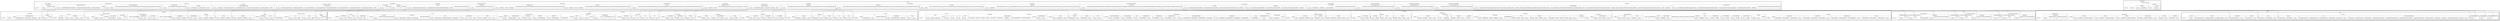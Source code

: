 strict digraph {
compound = true;
concentrate=true;
node [shape=box];

subgraph cluster585 {
style=bold;label="behavioral";
GRAPH_DUMMY585 [shape=point, style=invis];
subgraph cluster0 {
style=dashed;label="catalog.py";
GRAPH_DUMMY0 [shape=point, style=invis];
subgraph cluster2 {
style=rounded;label="Catalog";
GRAPH_DUMMY2 [shape=point, style=invis];
3 [style=solid,label="__init__"];
8 [style=solid,label="_static_method_1"];
9 [style=solid,label="_static_method_2"];
10 [style=solid,label="main_method"];
}
subgraph cluster12 {
style=rounded;label="CatalogInstance";
GRAPH_DUMMY12 [shape=point, style=invis];
13 [style=solid,label="__init__"];
19 [style=solid,label="_instance_method_1"];
21 [style=solid,label="_instance_method_2"];
24 [style=solid,label="main_method"];
}
subgraph cluster26 {
style=rounded;label="CatalogClass";
GRAPH_DUMMY26 [shape=point, style=invis];
29 [style=solid,label="__init__"];
33 [style=solid,label="_class_method_1"];
35 [style=solid,label="_class_method_2"];
38 [style=solid,label="main_method"];
}
subgraph cluster40 {
style=rounded;label="CatalogStatic";
GRAPH_DUMMY40 [shape=point, style=invis];
41 [style=solid,label="__init__"];
45 [style=solid,label="_static_method_1"];
46 [style=solid,label="_static_method_2"];
48 [style=solid,label="main_method"];
}
subgraph cluster50 {
style=solid;label="main";
GRAPH_DUMMY50 [shape=point, style=invis];
}
52 [style=solid,label="__main__"];
}
subgraph cluster53 {
style=dashed;label="chain.py";
GRAPH_DUMMY53 [shape=point, style=invis];
subgraph cluster54 {
style=rounded;label="Handler";
GRAPH_DUMMY54 [shape=point, style=invis];
56 [style=solid,label="__init__"];
subgraph cluster60 {
style=solid;label="handle";
GRAPH_DUMMY60 [shape=point, style=invis];
}
64 [style=solid,label="_handle"];
}
subgraph cluster67 {
style=rounded;label="ConcreteHandler1";
GRAPH_DUMMY67 [shape=point, style=invis];
68 [style=solid,label="_handle"];
71 [style=solid,label="__init__"];
}
subgraph cluster72 {
style=rounded;label="ConcreteHandler2";
GRAPH_DUMMY72 [shape=point, style=invis];
73 [style=solid,label="_handle"];
76 [style=solid,label="__init__"];
}
subgraph cluster77 {
style=rounded;label="ConcreteHandler3";
GRAPH_DUMMY77 [shape=point, style=invis];
78 [style=solid,label="_handle"];
81 [style=solid,label="__init__"];
}
subgraph cluster82 {
style=rounded;label="DefaultHandler";
GRAPH_DUMMY82 [shape=point, style=invis];
83 [style=solid,label="_handle"];
86 [style=solid,label="__init__"];
}
subgraph cluster87 {
style=rounded;label="Client";
GRAPH_DUMMY87 [shape=point, style=invis];
88 [style=solid,label="__init__"];
91 [style=solid,label="delegate"];
}
subgraph cluster94 {
style=solid;label="coroutine";
GRAPH_DUMMY94 [shape=point, style=invis];
96 [style=solid,label="start"];
}
subgraph cluster99 {
style=solid;label="coroutine1";
GRAPH_DUMMY99 [shape=point, style=invis];
}
subgraph cluster102 {
style=solid;label="coroutine2";
GRAPH_DUMMY102 [shape=point, style=invis];
}
subgraph cluster105 {
style=solid;label="coroutine3";
GRAPH_DUMMY105 [shape=point, style=invis];
}
subgraph cluster108 {
style=solid;label="default_coroutine";
GRAPH_DUMMY108 [shape=point, style=invis];
}
subgraph cluster110 {
style=rounded;label="ClientCoroutine";
GRAPH_DUMMY110 [shape=point, style=invis];
111 [style=solid,label="__init__"];
114 [style=solid,label="delegate"];
}
subgraph cluster117 {
style=solid;label="timeit";
GRAPH_DUMMY117 [shape=point, style=invis];
119 [style=solid,label="count"];
}
subgraph cluster122 {
style=solid;label="suppress_stdout";
GRAPH_DUMMY122 [shape=point, style=invis];
}
subgraph cluster124 {
style=solid;label="__main__";
GRAPH_DUMMY124 [shape=point, style=invis];
}
}
subgraph cluster130 {
style=dashed;label="chaining_method.py";
GRAPH_DUMMY130 [shape=point, style=invis];
subgraph cluster131 {
style=rounded;label="Person";
GRAPH_DUMMY131 [shape=point, style=invis];
132 [style=solid,label="__init__"];
138 [style=solid,label="do_action"];
}
subgraph cluster140 {
style=rounded;label="Action";
GRAPH_DUMMY140 [shape=point, style=invis];
141 [style=solid,label="__init__"];
145 [style=solid,label="amount"];
148 [style=solid,label="stop"];
}
subgraph cluster150 {
style=solid;label="__main__";
GRAPH_DUMMY150 [shape=point, style=invis];
}
}
subgraph cluster153 {
style=dashed;label="command.py";
GRAPH_DUMMY153 [shape=point, style=invis];
subgraph cluster154 {
style=rounded;label="MoveFileCommand";
GRAPH_DUMMY154 [shape=point, style=invis];
155 [style=solid,label="__init__"];
161 [style=solid,label="execute"];
163 [style=solid,label="undo"];
165 [style=solid,label="rename"];
}
subgraph cluster169 {
style=solid;label="main";
GRAPH_DUMMY169 [shape=point, style=invis];
}
171 [style=solid,label="__main__"];
}
subgraph cluster172 {
style=dashed;label="iterator.py";
GRAPH_DUMMY172 [shape=point, style=invis];
subgraph cluster173 {
style=solid;label="count_to";
GRAPH_DUMMY173 [shape=point, style=invis];
}
}
subgraph cluster178 {
style=dashed;label="mediator.py";
GRAPH_DUMMY178 [shape=point, style=invis];
subgraph cluster179 {
style=rounded;label="TC";
GRAPH_DUMMY179 [shape=point, style=invis];
180 [style=solid,label="__init__"];
184 [style=solid,label="setup"];
186 [style=solid,label="execute"];
188 [style=solid,label="tearDown"];
190 [style=solid,label="setTM"];
193 [style=solid,label="setProblem"];
}
subgraph cluster196 {
style=rounded;label="Reporter";
GRAPH_DUMMY196 [shape=point, style=invis];
197 [style=solid,label="__init__"];
200 [style=solid,label="prepare"];
202 [style=solid,label="report"];
204 [style=solid,label="setTM"];
}
subgraph cluster207 {
style=rounded;label="DB";
GRAPH_DUMMY207 [shape=point, style=invis];
208 [style=solid,label="__init__"];
211 [style=solid,label="insert"];
213 [style=solid,label="update"];
215 [style=solid,label="setTM"];
}
subgraph cluster218 {
style=rounded;label="TestManager";
GRAPH_DUMMY218 [shape=point, style=invis];
219 [style=solid,label="__init__"];
subgraph cluster224 {
style=solid;label="prepareReporting";
GRAPH_DUMMY224 [shape=point, style=invis];
}
227 [style=solid,label="setReporter"];
230 [style=solid,label="setDB"];
233 [style=solid,label="publishReport"];
235 [style=solid,label="setTC"];
}
subgraph cluster238 {
style=solid;label="__main__";
GRAPH_DUMMY238 [shape=point, style=invis];
}
}
subgraph cluster243 {
style=dashed;label="memento.py";
GRAPH_DUMMY243 [shape=point, style=invis];
subgraph cluster244 {
style=solid;label="memento";
GRAPH_DUMMY244 [shape=point, style=invis];
248 [style=solid,label="restore"];
}
subgraph cluster249 {
style=rounded;label="Transaction";
GRAPH_DUMMY249 [shape=point, style=invis];
252 [style=solid,label="__init__"];
258 [style=solid,label="commit"];
260 [style=solid,label="rollback"];
}
subgraph cluster262 {
style=rounded;label="Transactional";
GRAPH_DUMMY262 [shape=point, style=invis];
263 [style=solid,label="__init__"];
subgraph cluster267 {
style=solid;label="__get__";
GRAPH_DUMMY267 [shape=point, style=invis];
271 [style=solid,label="transaction"];
}
}
subgraph cluster274 {
style=rounded;label="NumObj";
GRAPH_DUMMY274 [shape=point, style=invis];
275 [style=solid,label="__init__"];
279 [style=solid,label="__repr__"];
281 [style=solid,label="increment"];
283 [style=solid,label="do_stuff"];
}
subgraph cluster285 {
style=solid;label="__main__";
GRAPH_DUMMY285 [shape=point, style=invis];
}
}
subgraph cluster288 {
style=dashed;label="observer.py";
GRAPH_DUMMY288 [shape=point, style=invis];
subgraph cluster289 {
style=rounded;label="Subject";
GRAPH_DUMMY289 [shape=point, style=invis];
290 [style=solid,label="__init__"];
293 [style=solid,label="attach"];
296 [style=solid,label="detach"];
299 [style=solid,label="notify"];
}
subgraph cluster302 {
style=rounded;label="Data";
GRAPH_DUMMY302 [shape=point, style=invis];
303 [style=solid,label="__init__"];
308 [style=solid,label="data"];
310 [style=solid,label="data"];
}
subgraph cluster313 {
style=rounded;label="HexViewer";
GRAPH_DUMMY313 [shape=point, style=invis];
314 [style=solid,label="update"];
317 [style=solid,label="__init__"];
}
subgraph cluster318 {
style=rounded;label="DecimalViewer";
GRAPH_DUMMY318 [shape=point, style=invis];
319 [style=solid,label="update"];
322 [style=solid,label="__init__"];
}
subgraph cluster323 {
style=solid;label="main";
GRAPH_DUMMY323 [shape=point, style=invis];
}
328 [style=solid,label="__main__"];
}
subgraph cluster329 {
style=dashed;label="publish_subscribe.py";
GRAPH_DUMMY329 [shape=point, style=invis];
subgraph cluster330 {
style=rounded;label="Provider";
GRAPH_DUMMY330 [shape=point, style=invis];
331 [style=solid,label="__init__"];
335 [style=solid,label="notify"];
338 [style=solid,label="subscribe"];
342 [style=solid,label="unsubscribe"];
346 [style=solid,label="update"];
}
subgraph cluster348 {
style=rounded;label="Publisher";
GRAPH_DUMMY348 [shape=point, style=invis];
349 [style=solid,label="__init__"];
353 [style=solid,label="publish"];
}
subgraph cluster356 {
style=rounded;label="Subscriber";
GRAPH_DUMMY356 [shape=point, style=invis];
357 [style=solid,label="__init__"];
363 [style=solid,label="subscribe"];
366 [style=solid,label="unsubscribe"];
369 [style=solid,label="run"];
}
subgraph cluster372 {
style=solid;label="main";
GRAPH_DUMMY372 [shape=point, style=invis];
}
379 [style=solid,label="__main__"];
}
subgraph cluster380 {
style=dashed;label="registry.py";
GRAPH_DUMMY380 [shape=point, style=invis];
subgraph cluster381 {
style=rounded;label="RegistryHolder";
GRAPH_DUMMY381 [shape=point, style=invis];
subgraph cluster383 {
style=solid;label="__new__";
GRAPH_DUMMY383 [shape=point, style=invis];
}
389 [style=solid,label="get_registry"];
391 [style=solid,label="__init__"];
}
subgraph cluster392 {
style=rounded;label="BaseRegisteredClass";
GRAPH_DUMMY392 [shape=point, style=invis];
394 [style=solid,label="__init__"];
}
subgraph cluster395 {
style=solid;label="__main__";
GRAPH_DUMMY395 [shape=point, style=invis];
396 [style=rounded,label="ClassRegistree"];
}
}
subgraph cluster397 {
style=dashed;label="specification.py";
GRAPH_DUMMY397 [shape=point, style=invis];
subgraph cluster398 {
style=rounded;label="Specification";
GRAPH_DUMMY398 [shape=point, style=invis];
399 [style=solid,label="and_specification"];
402 [style=solid,label="or_specification"];
405 [style=solid,label="not_specification"];
407 [style=solid,label="is_satisfied_by"];
410 [style=solid,label="__init__"];
}
subgraph cluster411 {
style=rounded;label="CompositeSpecification";
GRAPH_DUMMY411 [shape=point, style=invis];
412 [style=solid,label="is_satisfied_by"];
415 [style=solid,label="and_specification"];
418 [style=solid,label="or_specification"];
421 [style=solid,label="not_specification"];
423 [style=solid,label="__init__"];
}
subgraph cluster424 {
style=rounded;label="AndSpecification";
GRAPH_DUMMY424 [shape=point, style=invis];
427 [style=solid,label="__init__"];
433 [style=solid,label="is_satisfied_by"];
}
subgraph cluster436 {
style=rounded;label="OrSpecification";
GRAPH_DUMMY436 [shape=point, style=invis];
439 [style=solid,label="__init__"];
445 [style=solid,label="is_satisfied_by"];
}
subgraph cluster448 {
style=rounded;label="NotSpecification";
GRAPH_DUMMY448 [shape=point, style=invis];
450 [style=solid,label="__init__"];
454 [style=solid,label="is_satisfied_by"];
}
subgraph cluster457 {
style=rounded;label="User";
GRAPH_DUMMY457 [shape=point, style=invis];
458 [style=solid,label="__init__"];
}
subgraph cluster462 {
style=rounded;label="UserSpecification";
GRAPH_DUMMY462 [shape=point, style=invis];
463 [style=solid,label="is_satisfied_by"];
466 [style=solid,label="__init__"];
}
subgraph cluster467 {
style=rounded;label="SuperUserSpecification";
GRAPH_DUMMY467 [shape=point, style=invis];
468 [style=solid,label="is_satisfied_by"];
471 [style=solid,label="__init__"];
}
subgraph cluster472 {
style=solid;label="__main__";
GRAPH_DUMMY472 [shape=point, style=invis];
}
}
subgraph cluster477 {
style=dashed;label="state.py";
GRAPH_DUMMY477 [shape=point, style=invis];
subgraph cluster478 {
style=rounded;label="State";
GRAPH_DUMMY478 [shape=point, style=invis];
479 [style=solid,label="scan"];
481 [style=solid,label="__init__"];
}
subgraph cluster482 {
style=rounded;label="AmState";
GRAPH_DUMMY482 [shape=point, style=invis];
483 [style=solid,label="__init__"];
490 [style=solid,label="toggle_amfm"];
}
subgraph cluster492 {
style=rounded;label="FmState";
GRAPH_DUMMY492 [shape=point, style=invis];
493 [style=solid,label="__init__"];
500 [style=solid,label="toggle_amfm"];
}
subgraph cluster502 {
style=rounded;label="Radio";
GRAPH_DUMMY502 [shape=point, style=invis];
503 [style=solid,label="__init__"];
508 [style=solid,label="toggle_amfm"];
510 [style=solid,label="scan"];
}
subgraph cluster512 {
style=solid;label="__main__";
GRAPH_DUMMY512 [shape=point, style=invis];
}
}
subgraph cluster515 {
style=dashed;label="strategy.py";
GRAPH_DUMMY515 [shape=point, style=invis];
subgraph cluster516 {
style=rounded;label="StrategyExample";
GRAPH_DUMMY516 [shape=point, style=invis];
517 [style=solid,label="__init__"];
522 [style=solid,label="execute"];
}
524 [style=solid,label="execute_replacement1"];
526 [style=solid,label="execute_replacement2"];
subgraph cluster528 {
style=solid;label="__main__";
GRAPH_DUMMY528 [shape=point, style=invis];
}
}
subgraph cluster532 {
style=dashed;label="template.py";
GRAPH_DUMMY532 [shape=point, style=invis];
535 [style=solid,label="iter_elements"];
538 [style=solid,label="rev_elements"];
541 [style=solid,label="get_list"];
542 [style=solid,label="get_lists"];
543 [style=solid,label="print_item"];
545 [style=solid,label="reverse_item"];
subgraph cluster547 {
style=solid;label="make_template";
GRAPH_DUMMY547 [shape=point, style=invis];
551 [style=solid,label="template"];
}
}
subgraph cluster553 {
style=dashed;label="visitor.py";
GRAPH_DUMMY553 [shape=point, style=invis];
subgraph cluster554 {
style=rounded;label="Node";
GRAPH_DUMMY554 [shape=point, style=invis];
555 [style=solid,label="__init__"];
}
subgraph cluster556 {
style=rounded;label="A";
GRAPH_DUMMY556 [shape=point, style=invis];
557 [style=solid,label="__init__"];
}
subgraph cluster558 {
style=rounded;label="B";
GRAPH_DUMMY558 [shape=point, style=invis];
559 [style=solid,label="__init__"];
}
subgraph cluster560 {
style=rounded;label="C";
GRAPH_DUMMY560 [shape=point, style=invis];
561 [style=solid,label="__init__"];
}
subgraph cluster562 {
style=rounded;label="Visitor";
GRAPH_DUMMY562 [shape=point, style=invis];
subgraph cluster563 {
style=solid;label="visit";
GRAPH_DUMMY563 [shape=point, style=invis];
}
570 [style=solid,label="generic_visit"];
575 [style=solid,label="visit_B"];
580 [style=solid,label="__init__"];
}
}
586 [style=dashed,label="__init__.py"];
}
subgraph cluster767 {
style=bold;label="creational";
GRAPH_DUMMY767 [shape=point, style=invis];
subgraph cluster587 {
style=dashed;label="abstract_factory.py";
GRAPH_DUMMY587 [shape=point, style=invis];
subgraph cluster588 {
style=rounded;label="PetShop";
GRAPH_DUMMY588 [shape=point, style=invis];
589 [style=solid,label="__init__"];
subgraph cluster593 {
style=solid;label="show_pet";
GRAPH_DUMMY593 [shape=point, style=invis];
}
}
subgraph cluster596 {
style=rounded;label="Dog";
GRAPH_DUMMY596 [shape=point, style=invis];
597 [style=solid,label="speak"];
599 [style=solid,label="__str__"];
601 [style=solid,label="__init__"];
}
subgraph cluster602 {
style=rounded;label="Cat";
GRAPH_DUMMY602 [shape=point, style=invis];
603 [style=solid,label="speak"];
605 [style=solid,label="__str__"];
607 [style=solid,label="__init__"];
}
608 [style=solid,label="random_animal"];
subgraph cluster609 {
style=solid;label="__main__";
GRAPH_DUMMY609 [shape=point, style=invis];
}
}
subgraph cluster612 {
style=dashed;label="borg.py";
GRAPH_DUMMY612 [shape=point, style=invis];
subgraph cluster613 {
style=rounded;label="Borg";
GRAPH_DUMMY613 [shape=point, style=invis];
615 [style=solid,label="__init__"];
619 [style=solid,label="__str__"];
}
subgraph cluster621 {
style=rounded;label="YourBorg";
GRAPH_DUMMY621 [shape=point, style=invis];
622 [style=solid,label="__init__"];
}
subgraph cluster623 {
style=solid;label="__main__";
GRAPH_DUMMY623 [shape=point, style=invis];
}
}
subgraph cluster627 {
style=dashed;label="builder.py";
GRAPH_DUMMY627 [shape=point, style=invis];
subgraph cluster628 {
style=rounded;label="Building";
GRAPH_DUMMY628 [shape=point, style=invis];
629 [style=solid,label="__init__"];
631 [style=solid,label="build_floor"];
633 [style=solid,label="build_size"];
635 [style=solid,label="__repr__"];
}
subgraph cluster637 {
style=rounded;label="House";
GRAPH_DUMMY637 [shape=point, style=invis];
638 [style=solid,label="build_floor"];
640 [style=solid,label="build_size"];
642 [style=solid,label="__init__"];
}
subgraph cluster643 {
style=rounded;label="Flat";
GRAPH_DUMMY643 [shape=point, style=invis];
644 [style=solid,label="build_floor"];
646 [style=solid,label="build_size"];
648 [style=solid,label="__init__"];
}
subgraph cluster649 {
style=rounded;label="ComplexBuilding";
GRAPH_DUMMY649 [shape=point, style=invis];
650 [style=solid,label="__repr__"];
652 [style=solid,label="__init__"];
}
subgraph cluster653 {
style=rounded;label="ComplexHouse";
GRAPH_DUMMY653 [shape=point, style=invis];
654 [style=solid,label="build_floor"];
656 [style=solid,label="build_size"];
658 [style=solid,label="__init__"];
}
subgraph cluster659 {
style=solid;label="construct_building";
GRAPH_DUMMY659 [shape=point, style=invis];
}
subgraph cluster662 {
style=solid;label="__main__";
GRAPH_DUMMY662 [shape=point, style=invis];
}
}
subgraph cluster666 {
style=dashed;label="factory_method.py";
GRAPH_DUMMY666 [shape=point, style=invis];
subgraph cluster667 {
style=rounded;label="GreekGetter";
GRAPH_DUMMY667 [shape=point, style=invis];
668 [style=solid,label="__init__"];
671 [style=solid,label="get"];
}
subgraph cluster674 {
style=rounded;label="EnglishGetter";
GRAPH_DUMMY674 [shape=point, style=invis];
675 [style=solid,label="get"];
678 [style=solid,label="__init__"];
}
subgraph cluster679 {
style=solid;label="get_localizer";
GRAPH_DUMMY679 [shape=point, style=invis];
}
subgraph cluster682 {
style=solid;label="__main__";
GRAPH_DUMMY682 [shape=point, style=invis];
}
}
subgraph cluster685 {
style=dashed;label="lazy_evaluation.py";
GRAPH_DUMMY685 [shape=point, style=invis];
subgraph cluster686 {
style=rounded;label="lazy_property";
GRAPH_DUMMY686 [shape=point, style=invis];
687 [style=solid,label="__init__"];
subgraph cluster691 {
style=solid;label="__get__";
GRAPH_DUMMY691 [shape=point, style=invis];
}
}
subgraph cluster696 {
style=solid;label="lazy_property2";
GRAPH_DUMMY696 [shape=point, style=invis];
699 [style=solid,label="_lazy_property"];
}
subgraph cluster701 {
style=rounded;label="Person";
GRAPH_DUMMY701 [shape=point, style=invis];
702 [style=solid,label="__init__"];
subgraph cluster709 {
style=solid;label="relatives";
GRAPH_DUMMY709 [shape=point, style=invis];
}
712 [style=solid,label="parents"];
}
subgraph cluster714 {
style=solid;label="main";
GRAPH_DUMMY714 [shape=point, style=invis];
}
716 [style=solid,label="__main__"];
}
subgraph cluster717 {
style=dashed;label="pool.py";
GRAPH_DUMMY717 [shape=point, style=invis];
subgraph cluster718 {
style=rounded;label="ObjectPool";
GRAPH_DUMMY718 [shape=point, style=invis];
719 [style=solid,label="__init__"];
725 [style=solid,label="__enter__"];
727 [style=solid,label="__exit__"];
732 [style=solid,label="__del__"];
}
subgraph cluster734 {
style=solid;label="main";
GRAPH_DUMMY734 [shape=point, style=invis];
735 [style=solid,label="test_object"];
}
738 [style=solid,label="__main__"];
}
subgraph cluster739 {
style=dashed;label="prototype.py";
GRAPH_DUMMY739 [shape=point, style=invis];
subgraph cluster740 {
style=rounded;label="Prototype";
GRAPH_DUMMY740 [shape=point, style=invis];
subgraph cluster742 {
style=solid;label="clone";
GRAPH_DUMMY742 [shape=point, style=invis];
}
746 [style=solid,label="__init__"];
}
subgraph cluster747 {
style=rounded;label="PrototypeDispatcher";
GRAPH_DUMMY747 [shape=point, style=invis];
748 [style=solid,label="__init__"];
751 [style=solid,label="get_objects"];
753 [style=solid,label="register_object"];
757 [style=solid,label="unregister_object"];
}
subgraph cluster760 {
style=solid;label="main";
GRAPH_DUMMY760 [shape=point, style=invis];
}
766 [style=solid,label="__main__"];
}
768 [style=dashed,label="__init__.py"];
}
subgraph cluster832 {
style=bold;label="dft";
GRAPH_DUMMY832 [shape=point, style=invis];
subgraph cluster769 {
style=dashed;label="constructor_injection.py";
GRAPH_DUMMY769 [shape=point, style=invis];
subgraph cluster770 {
style=rounded;label="TimeDisplay";
GRAPH_DUMMY770 [shape=point, style=invis];
771 [style=solid,label="__init__"];
subgraph cluster775 {
style=solid;label="get_current_time_as_html_fragment";
GRAPH_DUMMY775 [shape=point, style=invis];
}
}
subgraph cluster779 {
style=rounded;label="ProductionCodeTimeProvider";
GRAPH_DUMMY779 [shape=point, style=invis];
subgraph cluster780 {
style=solid;label="now";
GRAPH_DUMMY780 [shape=point, style=invis];
}
784 [style=solid,label="__init__"];
}
subgraph cluster785 {
style=rounded;label="MidnightTimeProvider";
GRAPH_DUMMY785 [shape=point, style=invis];
subgraph cluster786 {
style=solid;label="now";
GRAPH_DUMMY786 [shape=point, style=invis];
}
789 [style=solid,label="__init__"];
}
}
subgraph cluster790 {
style=dashed;label="parameter_injection.py";
GRAPH_DUMMY790 [shape=point, style=invis];
subgraph cluster791 {
style=rounded;label="TimeDisplay";
GRAPH_DUMMY791 [shape=point, style=invis];
792 [style=solid,label="__init__"];
subgraph cluster794 {
style=solid;label="get_current_time_as_html_fragment";
GRAPH_DUMMY794 [shape=point, style=invis];
}
}
subgraph cluster799 {
style=rounded;label="ProductionCodeTimeProvider";
GRAPH_DUMMY799 [shape=point, style=invis];
subgraph cluster800 {
style=solid;label="now";
GRAPH_DUMMY800 [shape=point, style=invis];
}
804 [style=solid,label="__init__"];
}
subgraph cluster805 {
style=rounded;label="MidnightTimeProvider";
GRAPH_DUMMY805 [shape=point, style=invis];
subgraph cluster806 {
style=solid;label="now";
GRAPH_DUMMY806 [shape=point, style=invis];
}
809 [style=solid,label="__init__"];
}
}
subgraph cluster810 {
style=dashed;label="setter_injection.py";
GRAPH_DUMMY810 [shape=point, style=invis];
subgraph cluster811 {
style=rounded;label="TimeDisplay";
GRAPH_DUMMY811 [shape=point, style=invis];
812 [style=solid,label="__init__"];
814 [style=solid,label="set_time_provider"];
subgraph cluster817 {
style=solid;label="get_current_time_as_html_fragment";
GRAPH_DUMMY817 [shape=point, style=invis];
}
}
subgraph cluster821 {
style=rounded;label="ProductionCodeTimeProvider";
GRAPH_DUMMY821 [shape=point, style=invis];
subgraph cluster822 {
style=solid;label="now";
GRAPH_DUMMY822 [shape=point, style=invis];
}
826 [style=solid,label="__init__"];
}
subgraph cluster827 {
style=rounded;label="MidnightTimeProvider";
GRAPH_DUMMY827 [shape=point, style=invis];
subgraph cluster828 {
style=solid;label="now";
GRAPH_DUMMY828 [shape=point, style=invis];
}
831 [style=solid,label="__init__"];
}
}
833 [style=dashed,label="__init__.py"];
}
subgraph cluster852 {
style=bold;label="fundamental";
GRAPH_DUMMY852 [shape=point, style=invis];
subgraph cluster834 {
style=dashed;label="delegation_pattern.py";
GRAPH_DUMMY834 [shape=point, style=invis];
subgraph cluster835 {
style=rounded;label="Delegator";
GRAPH_DUMMY835 [shape=point, style=invis];
836 [style=solid,label="__init__"];
subgraph cluster840 {
style=solid;label="__getattr__";
GRAPH_DUMMY840 [shape=point, style=invis];
843 [style=solid,label="wrapper"];
}
}
subgraph cluster846 {
style=rounded;label="Delegate";
GRAPH_DUMMY846 [shape=point, style=invis];
847 [style=solid,label="do_something"];
850 [style=solid,label="__init__"];
}
851 [style=solid,label="__main__"];
}
853 [style=dashed,label="__init__.py"];
}
subgraph cluster1038 {
style=bold;label="other";
GRAPH_DUMMY1038 [shape=point, style=invis];
subgraph cluster1036 {
style=bold;label="hsm";
GRAPH_DUMMY1036 [shape=point, style=invis];
subgraph cluster930 {
style=dashed;label="hsm.py";
GRAPH_DUMMY930 [shape=point, style=invis];
subgraph cluster931 {
style=rounded;label="UnsupportedMessageType";
GRAPH_DUMMY931 [shape=point, style=invis];
932 [style=solid,label="__init__"];
}
subgraph cluster933 {
style=rounded;label="UnsupportedState";
GRAPH_DUMMY933 [shape=point, style=invis];
934 [style=solid,label="__init__"];
}
subgraph cluster935 {
style=rounded;label="UnsupportedTransition";
GRAPH_DUMMY935 [shape=point, style=invis];
936 [style=solid,label="__init__"];
}
subgraph cluster937 {
style=rounded;label="HierachicalStateMachine";
GRAPH_DUMMY937 [shape=point, style=invis];
938 [style=solid,label="__init__"];
947 [style=solid,label="_next_state"];
950 [style=solid,label="_send_diagnostics_request"];
952 [style=solid,label="_raise_alarm"];
954 [style=solid,label="_clear_alarm"];
956 [style=solid,label="_perform_switchover"];
958 [style=solid,label="_send_switchover_response"];
960 [style=solid,label="_send_operator_inservice_response"];
962 [style=solid,label="_send_diagnostics_failure_report"];
964 [style=solid,label="_send_diagnostics_pass_report"];
966 [style=solid,label="_abort_diagnostics"];
968 [style=solid,label="_check_mate_status"];
970 [style=solid,label="on_message"];
}
subgraph cluster973 {
style=rounded;label="Unit";
GRAPH_DUMMY973 [shape=point, style=invis];
974 [style=solid,label="__init__"];
978 [style=solid,label="on_switchover"];
980 [style=solid,label="on_fault_trigger"];
982 [style=solid,label="on_diagnostics_failed"];
984 [style=solid,label="on_diagnostics_passed"];
986 [style=solid,label="on_operator_inservice"];
}
subgraph cluster988 {
style=rounded;label="Inservice";
GRAPH_DUMMY988 [shape=point, style=invis];
989 [style=solid,label="__init__"];
993 [style=solid,label="on_fault_trigger"];
995 [style=solid,label="on_switchover"];
}
subgraph cluster997 {
style=rounded;label="Active";
GRAPH_DUMMY997 [shape=point, style=invis];
998 [style=solid,label="__init__"];
1002 [style=solid,label="on_fault_trigger"];
1004 [style=solid,label="on_switchover"];
}
subgraph cluster1006 {
style=rounded;label="Standby";
GRAPH_DUMMY1006 [shape=point, style=invis];
1007 [style=solid,label="__init__"];
1011 [style=solid,label="on_switchover"];
}
subgraph cluster1013 {
style=rounded;label="OutOfService";
GRAPH_DUMMY1013 [shape=point, style=invis];
1014 [style=solid,label="__init__"];
1018 [style=solid,label="on_operator_inservice"];
}
subgraph cluster1020 {
style=rounded;label="Suspect";
GRAPH_DUMMY1020 [shape=point, style=invis];
1021 [style=solid,label="__init__"];
1025 [style=solid,label="on_diagnostics_failed"];
1027 [style=solid,label="on_diagnostics_passed"];
1029 [style=solid,label="on_operator_inservice"];
}
subgraph cluster1031 {
style=rounded;label="Failed";
GRAPH_DUMMY1031 [shape=point, style=invis];
1032 [style=solid,label="__init__"];
}
}
1037 [style=dashed,label="__init__.py"];
}
subgraph cluster854 {
style=dashed;label="blackboard.py";
GRAPH_DUMMY854 [shape=point, style=invis];
subgraph cluster855 {
style=rounded;label="Blackboard";
GRAPH_DUMMY855 [shape=point, style=invis];
856 [style=solid,label="__init__"];
860 [style=solid,label="add_expert"];
}
subgraph cluster863 {
style=rounded;label="Controller";
GRAPH_DUMMY863 [shape=point, style=invis];
864 [style=solid,label="__init__"];
868 [style=solid,label="run_loop"];
}
subgraph cluster870 {
style=rounded;label="AbstractExpert";
GRAPH_DUMMY870 [shape=point, style=invis];
872 [style=solid,label="__init__"];
876 [style=solid,label="is_eager_to_contribute"];
878 [style=solid,label="contribute"];
}
subgraph cluster880 {
style=rounded;label="Student";
GRAPH_DUMMY880 [shape=point, style=invis];
881 [style=solid,label="is_eager_to_contribute"];
883 [style=solid,label="contribute"];
885 [style=solid,label="__init__"];
}
subgraph cluster886 {
style=rounded;label="Scientist";
GRAPH_DUMMY886 [shape=point, style=invis];
887 [style=solid,label="is_eager_to_contribute"];
889 [style=solid,label="contribute"];
891 [style=solid,label="__init__"];
}
subgraph cluster892 {
style=rounded;label="Professor";
GRAPH_DUMMY892 [shape=point, style=invis];
893 [style=solid,label="is_eager_to_contribute"];
895 [style=solid,label="contribute"];
897 [style=solid,label="__init__"];
}
subgraph cluster898 {
style=solid;label="__main__";
GRAPH_DUMMY898 [shape=point, style=invis];
}
}
subgraph cluster902 {
style=dashed;label="graph_search.py";
GRAPH_DUMMY902 [shape=point, style=invis];
subgraph cluster903 {
style=rounded;label="GraphSearch";
GRAPH_DUMMY903 [shape=point, style=invis];
904 [style=solid,label="__init__"];
subgraph cluster908 {
style=solid;label="find_path";
GRAPH_DUMMY908 [shape=point, style=invis];
}
subgraph cluster914 {
style=solid;label="find_all_path";
GRAPH_DUMMY914 [shape=point, style=invis];
}
subgraph cluster921 {
style=solid;label="find_shortest_path";
GRAPH_DUMMY921 [shape=point, style=invis];
}
}
}
1039 [style=dashed,label="__init__.py"];
}
subgraph cluster1404 {
style=bold;label="structural";
GRAPH_DUMMY1404 [shape=point, style=invis];
subgraph cluster1040 {
style=dashed;label="3-tier.py";
GRAPH_DUMMY1040 [shape=point, style=invis];
subgraph cluster1041 {
style=rounded;label="Data";
GRAPH_DUMMY1041 [shape=point, style=invis];
1043 [style=solid,label="__get__"];
1047 [style=solid,label="__init__"];
}
subgraph cluster1048 {
style=rounded;label="BusinessLogic";
GRAPH_DUMMY1048 [shape=point, style=invis];
1050 [style=solid,label="product_list"];
1052 [style=solid,label="product_information"];
1055 [style=solid,label="__init__"];
}
subgraph cluster1056 {
style=rounded;label="Ui";
GRAPH_DUMMY1056 [shape=point, style=invis];
1057 [style=solid,label="__init__"];
1060 [style=solid,label="get_product_list"];
subgraph cluster1062 {
style=solid;label="get_product_information";
GRAPH_DUMMY1062 [shape=point, style=invis];
}
}
subgraph cluster1066 {
style=solid;label="main";
GRAPH_DUMMY1066 [shape=point, style=invis];
}
1068 [style=solid,label="__main__"];
}
subgraph cluster1069 {
style=dashed;label="adapter.py";
GRAPH_DUMMY1069 [shape=point, style=invis];
subgraph cluster1070 {
style=rounded;label="Dog";
GRAPH_DUMMY1070 [shape=point, style=invis];
1071 [style=solid,label="__init__"];
1074 [style=solid,label="bark"];
}
subgraph cluster1076 {
style=rounded;label="Cat";
GRAPH_DUMMY1076 [shape=point, style=invis];
1077 [style=solid,label="__init__"];
1080 [style=solid,label="meow"];
}
subgraph cluster1082 {
style=rounded;label="Human";
GRAPH_DUMMY1082 [shape=point, style=invis];
1083 [style=solid,label="__init__"];
1086 [style=solid,label="speak"];
}
subgraph cluster1088 {
style=rounded;label="Car";
GRAPH_DUMMY1088 [shape=point, style=invis];
1089 [style=solid,label="__init__"];
1092 [style=solid,label="make_noise"];
}
subgraph cluster1095 {
style=rounded;label="Adapter";
GRAPH_DUMMY1095 [shape=point, style=invis];
1096 [style=solid,label="__init__"];
1101 [style=solid,label="__getattr__"];
1104 [style=solid,label="original_dict"];
}
subgraph cluster1106 {
style=solid;label="main";
GRAPH_DUMMY1106 [shape=point, style=invis];
}
1112 [style=solid,label="__main__"];
}
subgraph cluster1113 {
style=dashed;label="bridge.py";
GRAPH_DUMMY1113 [shape=point, style=invis];
subgraph cluster1114 {
style=rounded;label="DrawingAPI1";
GRAPH_DUMMY1114 [shape=point, style=invis];
1115 [style=solid,label="draw_circle"];
1120 [style=solid,label="__init__"];
}
subgraph cluster1121 {
style=rounded;label="DrawingAPI2";
GRAPH_DUMMY1121 [shape=point, style=invis];
1122 [style=solid,label="draw_circle"];
1127 [style=solid,label="__init__"];
}
subgraph cluster1128 {
style=rounded;label="CircleShape";
GRAPH_DUMMY1128 [shape=point, style=invis];
1129 [style=solid,label="__init__"];
1139 [style=solid,label="draw"];
1141 [style=solid,label="scale"];
}
subgraph cluster1144 {
style=solid;label="main";
GRAPH_DUMMY1144 [shape=point, style=invis];
}
1146 [style=solid,label="__main__"];
}
subgraph cluster1147 {
style=dashed;label="composite.py";
GRAPH_DUMMY1147 [shape=point, style=invis];
subgraph cluster1148 {
style=rounded;label="Graphic";
GRAPH_DUMMY1148 [shape=point, style=invis];
1149 [style=solid,label="render"];
1151 [style=solid,label="__init__"];
}
subgraph cluster1152 {
style=rounded;label="CompositeGraphic";
GRAPH_DUMMY1152 [shape=point, style=invis];
1153 [style=solid,label="__init__"];
1156 [style=solid,label="render"];
1158 [style=solid,label="add"];
1161 [style=solid,label="remove"];
}
subgraph cluster1164 {
style=rounded;label="Ellipse";
GRAPH_DUMMY1164 [shape=point, style=invis];
1165 [style=solid,label="__init__"];
1169 [style=solid,label="render"];
}
subgraph cluster1171 {
style=solid;label="__main__";
GRAPH_DUMMY1171 [shape=point, style=invis];
}
}
subgraph cluster1179 {
style=dashed;label="decorator.py";
GRAPH_DUMMY1179 [shape=point, style=invis];
subgraph cluster1180 {
style=rounded;label="TextTag";
GRAPH_DUMMY1180 [shape=point, style=invis];
1181 [style=solid,label="__init__"];
1185 [style=solid,label="render"];
}
subgraph cluster1187 {
style=rounded;label="BoldWrapper";
GRAPH_DUMMY1187 [shape=point, style=invis];
1188 [style=solid,label="__init__"];
1192 [style=solid,label="render"];
}
subgraph cluster1194 {
style=rounded;label="ItalicWrapper";
GRAPH_DUMMY1194 [shape=point, style=invis];
1195 [style=solid,label="__init__"];
1199 [style=solid,label="render"];
}
subgraph cluster1201 {
style=solid;label="__main__";
GRAPH_DUMMY1201 [shape=point, style=invis];
}
}
subgraph cluster1204 {
style=dashed;label="facade.py";
GRAPH_DUMMY1204 [shape=point, style=invis];
subgraph cluster1206 {
style=rounded;label="TC1";
GRAPH_DUMMY1206 [shape=point, style=invis];
1207 [style=solid,label="run"];
1209 [style=solid,label="__init__"];
}
subgraph cluster1210 {
style=rounded;label="TC2";
GRAPH_DUMMY1210 [shape=point, style=invis];
1211 [style=solid,label="run"];
1213 [style=solid,label="__init__"];
}
subgraph cluster1214 {
style=rounded;label="TC3";
GRAPH_DUMMY1214 [shape=point, style=invis];
1215 [style=solid,label="run"];
1217 [style=solid,label="__init__"];
}
subgraph cluster1218 {
style=rounded;label="TestRunner";
GRAPH_DUMMY1218 [shape=point, style=invis];
1219 [style=solid,label="__init__"];
1225 [style=solid,label="runAll"];
}
subgraph cluster1227 {
style=solid;label="__main__";
GRAPH_DUMMY1227 [shape=point, style=invis];
}
}
subgraph cluster1229 {
style=dashed;label="flyweight.py";
GRAPH_DUMMY1229 [shape=point, style=invis];
subgraph cluster1230 {
style=rounded;label="FlyweightMeta";
GRAPH_DUMMY1230 [shape=point, style=invis];
subgraph cluster1231 {
style=solid;label="__new__";
GRAPH_DUMMY1231 [shape=point, style=invis];
}
subgraph cluster1237 {
style=solid;label="_serialize_params";
GRAPH_DUMMY1237 [shape=point, style=invis];
}
subgraph cluster1243 {
style=solid;label="__call__";
GRAPH_DUMMY1243 [shape=point, style=invis];
}
1251 [style=solid,label="__init__"];
}
subgraph cluster1252 {
style=rounded;label="Card";
GRAPH_DUMMY1252 [shape=point, style=invis];
subgraph cluster1254 {
style=solid;label="__new__";
GRAPH_DUMMY1254 [shape=point, style=invis];
}
1259 [style=solid,label="__repr__"];
1261 [style=solid,label="__init__"];
}
1262 [style=solid,label="with_metaclass"];
subgraph cluster1265 {
style=rounded;label="Card2";
GRAPH_DUMMY1265 [shape=point, style=invis];
1266 [style=solid,label="__init__"];
}
subgraph cluster1270 {
style=solid;label="__main__";
GRAPH_DUMMY1270 [shape=point, style=invis];
}
}
subgraph cluster1278 {
style=dashed;label="front_controller.py";
GRAPH_DUMMY1278 [shape=point, style=invis];
subgraph cluster1279 {
style=rounded;label="MobileView";
GRAPH_DUMMY1279 [shape=point, style=invis];
1280 [style=solid,label="show_index_page"];
1282 [style=solid,label="__init__"];
}
subgraph cluster1283 {
style=rounded;label="TabletView";
GRAPH_DUMMY1283 [shape=point, style=invis];
1284 [style=solid,label="show_index_page"];
1286 [style=solid,label="__init__"];
}
subgraph cluster1287 {
style=rounded;label="Dispatcher";
GRAPH_DUMMY1287 [shape=point, style=invis];
1288 [style=solid,label="__init__"];
1292 [style=solid,label="dispatch"];
}
subgraph cluster1295 {
style=rounded;label="RequestController";
GRAPH_DUMMY1295 [shape=point, style=invis];
1296 [style=solid,label="__init__"];
1299 [style=solid,label="dispatch_request"];
}
subgraph cluster1302 {
style=rounded;label="Request";
GRAPH_DUMMY1302 [shape=point, style=invis];
1305 [style=solid,label="__init__"];
}
subgraph cluster1311 {
style=solid;label="__main__";
GRAPH_DUMMY1311 [shape=point, style=invis];
}
}
subgraph cluster1313 {
style=dashed;label="mvc.py";
GRAPH_DUMMY1313 [shape=point, style=invis];
subgraph cluster1314 {
style=rounded;label="Model";
GRAPH_DUMMY1314 [shape=point, style=invis];
1315 [style=solid,label="__iter__"];
1317 [style=solid,label="get"];
1320 [style=solid,label="item_type"];
1322 [style=solid,label="__init__"];
}
subgraph cluster1323 {
style=rounded;label="ProductModel";
GRAPH_DUMMY1323 [shape=point, style=invis];
1324 [style=rounded,label="Price"];
1327 [style=solid,label="__iter__"];
1329 [style=solid,label="get"];
1332 [style=solid,label="__init__"];
}
subgraph cluster1333 {
style=rounded;label="View";
GRAPH_DUMMY1333 [shape=point, style=invis];
1334 [style=solid,label="show_item_list"];
1338 [style=solid,label="show_item_information"];
1343 [style=solid,label="item_not_found"];
1347 [style=solid,label="__init__"];
}
subgraph cluster1348 {
style=rounded;label="ConsoleView";
GRAPH_DUMMY1348 [shape=point, style=invis];
1349 [style=solid,label="show_item_list"];
1353 [style=solid,label="capitalizer"];
subgraph cluster1355 {
style=solid;label="show_item_information";
GRAPH_DUMMY1355 [shape=point, style=invis];
}
1361 [style=solid,label="item_not_found"];
1365 [style=solid,label="__init__"];
}
subgraph cluster1366 {
style=rounded;label="Controller";
GRAPH_DUMMY1366 [shape=point, style=invis];
1367 [style=solid,label="__init__"];
subgraph cluster1373 {
style=solid;label="show_items";
GRAPH_DUMMY1373 [shape=point, style=invis];
}
subgraph cluster1377 {
style=solid;label="show_item_information";
GRAPH_DUMMY1377 [shape=point, style=invis];
}
}
subgraph cluster1382 {
style=solid;label="__main__";
GRAPH_DUMMY1382 [shape=point, style=invis];
}
}
subgraph cluster1386 {
style=dashed;label="proxy.py";
GRAPH_DUMMY1386 [shape=point, style=invis];
subgraph cluster1387 {
style=rounded;label="SalesManager";
GRAPH_DUMMY1387 [shape=point, style=invis];
1388 [style=solid,label="talk"];
1390 [style=solid,label="__init__"];
}
subgraph cluster1391 {
style=rounded;label="Proxy";
GRAPH_DUMMY1391 [shape=point, style=invis];
1392 [style=solid,label="__init__"];
1396 [style=solid,label="talk"];
}
subgraph cluster1398 {
style=rounded;label="NoTalkProxy";
GRAPH_DUMMY1398 [shape=point, style=invis];
1399 [style=solid,label="talk"];
1401 [style=solid,label="__init__"];
}
subgraph cluster1402 {
style=solid;label="__main__";
GRAPH_DUMMY1402 [shape=point, style=invis];
}
}
1405 [style=dashed,label="__init__.py"];
}
subgraph cluster1879 {
style=bold;label="tests";
GRAPH_DUMMY1879 [shape=point, style=invis];
subgraph cluster1406 {
style=dashed;label="test_abstract_factory.py";
GRAPH_DUMMY1406 [shape=point, style=invis];
subgraph cluster1407 {
style=rounded;label="TestPetShop";
GRAPH_DUMMY1407 [shape=point, style=invis];
subgraph cluster1408 {
style=solid;label="test_dog_pet_shop_shall_show_dog_instance";
GRAPH_DUMMY1408 [shape=point, style=invis];
}
1411 [style=solid,label="__init__"];
}
}
subgraph cluster1412 {
style=dashed;label="test_adapter.py";
GRAPH_DUMMY1412 [shape=point, style=invis];
subgraph cluster1413 {
style=rounded;label="ClassTest";
GRAPH_DUMMY1413 [shape=point, style=invis];
1414 [style=solid,label="setUp"];
subgraph cluster1416 {
style=solid;label="test_dog_shall_bark";
GRAPH_DUMMY1416 [shape=point, style=invis];
}
subgraph cluster1420 {
style=solid;label="test_cat_shall_meow";
GRAPH_DUMMY1420 [shape=point, style=invis];
}
subgraph cluster1424 {
style=solid;label="test_human_shall_speak";
GRAPH_DUMMY1424 [shape=point, style=invis];
}
subgraph cluster1428 {
style=solid;label="test_car_shall_make_loud_noise";
GRAPH_DUMMY1428 [shape=point, style=invis];
}
subgraph cluster1432 {
style=solid;label="test_car_shall_make_very_loud_noise";
GRAPH_DUMMY1432 [shape=point, style=invis];
}
1436 [style=solid,label="__init__"];
}
subgraph cluster1437 {
style=rounded;label="AdapterTest";
GRAPH_DUMMY1437 [shape=point, style=invis];
subgraph cluster1438 {
style=solid;label="test_dog_adapter_shall_make_noise";
GRAPH_DUMMY1438 [shape=point, style=invis];
}
subgraph cluster1444 {
style=solid;label="test_cat_adapter_shall_make_noise";
GRAPH_DUMMY1444 [shape=point, style=invis];
}
subgraph cluster1450 {
style=solid;label="test_human_adapter_shall_make_noise";
GRAPH_DUMMY1450 [shape=point, style=invis];
}
subgraph cluster1456 {
style=solid;label="test_car_adapter_shall_make_loud_noise";
GRAPH_DUMMY1456 [shape=point, style=invis];
}
subgraph cluster1462 {
style=solid;label="test_car_adapter_shall_make_very_loud_noise";
GRAPH_DUMMY1462 [shape=point, style=invis];
}
1468 [style=solid,label="__init__"];
}
}
subgraph cluster1469 {
style=dashed;label="test_borg.py";
GRAPH_DUMMY1469 [shape=point, style=invis];
subgraph cluster1470 {
style=rounded;label="BorgTest";
GRAPH_DUMMY1470 [shape=point, style=invis];
1471 [style=solid,label="setUp"];
subgraph cluster1473 {
style=solid;label="test_initial_borg_state_shall_be_init";
GRAPH_DUMMY1473 [shape=point, style=invis];
}
1476 [style=solid,label="test_changing_instance_attribute_shall_change_borg_state"];
1478 [style=solid,label="test_instances_shall_have_own_ids"];
1480 [style=solid,label="__init__"];
}
}
subgraph cluster1481 {
style=dashed;label="test_bridge.py";
GRAPH_DUMMY1481 [shape=point, style=invis];
subgraph cluster1482 {
style=rounded;label="BridgeTest";
GRAPH_DUMMY1482 [shape=point, style=invis];
subgraph cluster1483 {
style=solid;label="test_bridge_shall_draw_with_concrete_api_implementation";
GRAPH_DUMMY1483 [shape=point, style=invis];
}
subgraph cluster1489 {
style=solid;label="test_bridge_shall_scale_both_api_circles_with_own_implementation";
GRAPH_DUMMY1489 [shape=point, style=invis];
}
1501 [style=solid,label="__init__"];
}
}
subgraph cluster1502 {
style=dashed;label="test_builder.py";
GRAPH_DUMMY1502 [shape=point, style=invis];
subgraph cluster1503 {
style=rounded;label="TestSimple";
GRAPH_DUMMY1503 [shape=point, style=invis];
subgraph cluster1504 {
style=solid;label="test_house";
GRAPH_DUMMY1504 [shape=point, style=invis];
}
subgraph cluster1507 {
style=solid;label="test_flat";
GRAPH_DUMMY1507 [shape=point, style=invis];
}
1510 [style=solid,label="__init__"];
}
subgraph cluster1511 {
style=rounded;label="TestComplex";
GRAPH_DUMMY1511 [shape=point, style=invis];
subgraph cluster1512 {
style=solid;label="test_house";
GRAPH_DUMMY1512 [shape=point, style=invis];
}
1515 [style=solid,label="__init__"];
}
}
subgraph cluster1516 {
style=dashed;label="test_command.py";
GRAPH_DUMMY1516 [shape=point, style=invis];
subgraph cluster1517 {
style=rounded;label="CommandTest";
GRAPH_DUMMY1517 [shape=point, style=invis];
1518 [style=solid,label="__get_test_directory"];
1520 [style=solid,label="setUpClass"];
subgraph cluster1522 {
style=solid;label="test_sequential_execution";
GRAPH_DUMMY1522 [shape=point, style=invis];
}
subgraph cluster1526 {
style=solid;label="test_sequential_undo";
GRAPH_DUMMY1526 [shape=point, style=invis];
}
1530 [style=solid,label="tearDownClass"];
1532 [style=solid,label="__init__"];
}
}
subgraph cluster1533 {
style=dashed;label="test_constructor_injection.py";
GRAPH_DUMMY1533 [shape=point, style=invis];
subgraph cluster1534 {
style=rounded;label="ConstructorInjectionTest";
GRAPH_DUMMY1534 [shape=point, style=invis];
subgraph cluster1535 {
style=solid;label="test_display_current_time_at_midnight";
GRAPH_DUMMY1535 [shape=point, style=invis];
}
subgraph cluster1540 {
style=solid;label="test_display_current_time_at_current_time";
GRAPH_DUMMY1540 [shape=point, style=invis];
}
1546 [style=solid,label="__init__"];
}
}
subgraph cluster1547 {
style=dashed;label="test_decorator.py";
GRAPH_DUMMY1547 [shape=point, style=invis];
subgraph cluster1548 {
style=rounded;label="TestTextWrapping";
GRAPH_DUMMY1548 [shape=point, style=invis];
1549 [style=solid,label="setUp"];
1551 [style=solid,label="test_italic"];
1553 [style=solid,label="test_bold"];
1555 [style=solid,label="test_mixed_bold_and_italic"];
1557 [style=solid,label="__init__"];
}
}
subgraph cluster1558 {
style=dashed;label="test_facade.py";
GRAPH_DUMMY1558 [shape=point, style=invis];
subgraph cluster1559 {
style=rounded;label="TestRunnerFacilities";
GRAPH_DUMMY1559 [shape=point, style=invis];
1560 [style=solid,label="setUp"];
1562 [style=solid,label="tearDown"];
subgraph cluster1564 {
style=solid;label="test_tc1_output";
GRAPH_DUMMY1564 [shape=point, style=invis];
}
subgraph cluster1567 {
style=solid;label="test_tc2_output";
GRAPH_DUMMY1567 [shape=point, style=invis];
}
subgraph cluster1570 {
style=solid;label="test_tc3_output";
GRAPH_DUMMY1570 [shape=point, style=invis];
}
subgraph cluster1573 {
style=solid;label="test_bunch_launch";
GRAPH_DUMMY1573 [shape=point, style=invis];
}
1576 [style=solid,label="__init__"];
}
}
subgraph cluster1577 {
style=dashed;label="test_factory_method.py";
GRAPH_DUMMY1577 [shape=point, style=invis];
subgraph cluster1578 {
style=rounded;label="TestLocalizer";
GRAPH_DUMMY1578 [shape=point, style=invis];
1579 [style=solid,label="setUp"];
1581 [style=solid,label="test_parrot_eng_localization"];
1583 [style=solid,label="test_parrot_greek_localization"];
1585 [style=solid,label="test_dog_eng_localization"];
1587 [style=solid,label="test_dog_greek_localization"];
1589 [style=solid,label="test_cat_eng_localization"];
1591 [style=solid,label="test_cat_greek_localization"];
1593 [style=solid,label="test_bear_eng_localization"];
1595 [style=solid,label="test_bear_greek_localization"];
1597 [style=solid,label="__init__"];
}
}
subgraph cluster1598 {
style=dashed;label="test_flyweight.py";
GRAPH_DUMMY1598 [shape=point, style=invis];
subgraph cluster1599 {
style=rounded;label="TestCard";
GRAPH_DUMMY1599 [shape=point, style=invis];
subgraph cluster1600 {
style=solid;label="test_instances_shall_reference_same_object";
GRAPH_DUMMY1600 [shape=point, style=invis];
}
subgraph cluster1604 {
style=solid;label="test_instances_with_different_suit";
GRAPH_DUMMY1604 [shape=point, style=invis];
}
subgraph cluster1608 {
style=solid;label="test_instances_with_different_values";
GRAPH_DUMMY1608 [shape=point, style=invis];
}
subgraph cluster1612 {
style=solid;label="test_instances_shall_share_additional_attributes";
GRAPH_DUMMY1612 [shape=point, style=invis];
}
1618 [style=solid,label="__init__"];
}
}
subgraph cluster1619 {
style=dashed;label="test_hsm.py";
GRAPH_DUMMY1619 [shape=point, style=invis];
subgraph cluster1620 {
style=rounded;label="HsmMethodTest";
GRAPH_DUMMY1620 [shape=point, style=invis];
1621 [style=solid,label="setUpClass"];
1623 [style=solid,label="test_initial_state_shall_be_standby"];
1625 [style=solid,label="test_unsupported_state_shall_raise_exception"];
1627 [style=solid,label="test_unsupported_message_type_shall_raise_exception"];
1629 [style=solid,label="test_calling_next_state_shall_change_current_state"];
subgraph cluster1631 {
style=solid;label="test_method_perform_switchover_shall_return_specifically";
GRAPH_DUMMY1631 [shape=point, style=invis];
}
1635 [style=solid,label="__init__"];
}
subgraph cluster1636 {
style=rounded;label="StandbyStateTest";
GRAPH_DUMMY1636 [shape=point, style=invis];
1637 [style=solid,label="setUpClass"];
1639 [style=solid,label="setUp"];
1641 [style=solid,label="test_given_standby_on_message_switchover_shall_set_active"];
1643 [style=solid,label="test_given_standby_on_message_switchover_shall_call_hsm_methods"];
1645 [style=solid,label="test_given_standby_on_message_fault_trigger_shall_set_suspect"];
1647 [style=solid,label="test_given_standby_on_message_diagnostics_failed_shall_raise_exception_and_keep_in_state"];
1649 [style=solid,label="test_given_standby_on_message_diagnostics_passed_shall_raise_exception_and_keep_in_state"];
1651 [style=solid,label="test_given_standby_on_message_operator_inservice_shall_raise_exception_and_keep_in_state"];
1653 [style=solid,label="__init__"];
}
}
subgraph cluster1654 {
style=dashed;label="test_lazy.py";
GRAPH_DUMMY1654 [shape=point, style=invis];
subgraph cluster1655 {
style=rounded;label="TestDynamicExpanding";
GRAPH_DUMMY1655 [shape=point, style=invis];
1656 [style=solid,label="setUp"];
1658 [style=solid,label="test_innate_properties"];
1660 [style=solid,label="test_relatives_not_in_properties"];
1662 [style=solid,label="test_extended_properties"];
1664 [style=solid,label="test_relatives_after_access"];
1666 [style=solid,label="test_parents"];
1668 [style=solid,label="__init__"];
}
}
subgraph cluster1669 {
style=dashed;label="test_observer.py";
GRAPH_DUMMY1669 [shape=point, style=invis];
subgraph cluster1670 {
style=rounded;label="TestSubject";
GRAPH_DUMMY1670 [shape=point, style=invis];
1671 [style=solid,label="setUpClass"];
1673 [style=solid,label="test_a_observer_list_shall_be_empty_initially"];
1675 [style=solid,label="test_b_observers_shall_be_attachable"];
1677 [style=solid,label="test_c_observers_shall_be_detachable"];
1679 [style=solid,label="__init__"];
}
subgraph cluster1680 {
style=rounded;label="TestData";
GRAPH_DUMMY1680 [shape=point, style=invis];
1681 [style=solid,label="setUpClass"];
1683 [style=solid,label="test_data_change_shall_notify_all_observers_once"];
1685 [style=solid,label="test_data_value_shall_be_changeable"];
1687 [style=solid,label="test_data_name_shall_be_changeable"];
1689 [style=solid,label="__init__"];
}
}
subgraph cluster1690 {
style=dashed;label="test_parameter_injection.py";
GRAPH_DUMMY1690 [shape=point, style=invis];
subgraph cluster1691 {
style=rounded;label="ParameterInjectionTest";
GRAPH_DUMMY1691 [shape=point, style=invis];
subgraph cluster1692 {
style=solid;label="test_display_current_time_at_midnight";
GRAPH_DUMMY1692 [shape=point, style=invis];
}
subgraph cluster1697 {
style=solid;label="test_display_current_time_at_current_time";
GRAPH_DUMMY1697 [shape=point, style=invis];
}
1703 [style=solid,label="__init__"];
}
}
subgraph cluster1704 {
style=dashed;label="test_pool.py";
GRAPH_DUMMY1704 [shape=point, style=invis];
subgraph cluster1705 {
style=rounded;label="TestPool";
GRAPH_DUMMY1705 [shape=point, style=invis];
1706 [style=solid,label="setUp"];
1708 [style=solid,label="test_items_recoil"];
1710 [style=solid,label="test_frozen_pool"];
1712 [style=solid,label="__init__"];
}
subgraph cluster1713 {
style=rounded;label="TestNaitivePool";
GRAPH_DUMMY1713 [shape=point, style=invis];
subgraph cluster1714 {
style=solid;label="test_pool_behavior_with_single_object_inside";
GRAPH_DUMMY1714 [shape=point, style=invis];
}
1717 [style=solid,label="__init__"];
}
}
subgraph cluster1718 {
style=dashed;label="test_prototype.py";
GRAPH_DUMMY1718 [shape=point, style=invis];
subgraph cluster1719 {
style=rounded;label="TestPrototypeFeatures";
GRAPH_DUMMY1719 [shape=point, style=invis];
1720 [style=solid,label="setUp"];
subgraph cluster1722 {
style=solid;label="test_cloning_propperty_innate_values";
GRAPH_DUMMY1722 [shape=point, style=invis];
}
subgraph cluster1726 {
style=solid;label="test_extended_property_values_cloning";
GRAPH_DUMMY1726 [shape=point, style=invis];
}
subgraph cluster1730 {
style=solid;label="test_cloning_propperty_assigned_values";
GRAPH_DUMMY1730 [shape=point, style=invis];
}
1734 [style=solid,label="__init__"];
}
subgraph cluster1735 {
style=rounded;label="TestDispatcherFeatures";
GRAPH_DUMMY1735 [shape=point, style=invis];
subgraph cluster1736 {
style=solid;label="setUp";
GRAPH_DUMMY1736 [shape=point, style=invis];
}
1741 [style=solid,label="test_batch_retrieving"];
1743 [style=solid,label="test_particular_properties_retrieving"];
1745 [style=solid,label="test_extended_properties_retrieving"];
1747 [style=solid,label="__init__"];
}
}
subgraph cluster1748 {
style=dashed;label="test_proxy.py";
GRAPH_DUMMY1748 [shape=point, style=invis];
subgraph cluster1749 {
style=rounded;label="ProxyTest";
GRAPH_DUMMY1749 [shape=point, style=invis];
1750 [style=solid,label="setUpClass"];
1752 [style=solid,label="setUp"];
1754 [style=solid,label="tearDown"];
subgraph cluster1756 {
style=solid;label="test_sales_manager_shall_talk_through_proxy_with_delay";
GRAPH_DUMMY1756 [shape=point, style=invis];
}
subgraph cluster1764 {
style=solid;label="test_sales_manager_shall_respond_through_proxy_with_delay";
GRAPH_DUMMY1764 [shape=point, style=invis];
}
1772 [style=solid,label="__init__"];
}
subgraph cluster1773 {
style=rounded;label="NoTalkProxyTest";
GRAPH_DUMMY1773 [shape=point, style=invis];
1774 [style=solid,label="setUpClass"];
1776 [style=solid,label="setUp"];
1778 [style=solid,label="tearDown"];
subgraph cluster1780 {
style=solid;label="test_sales_manager_shall_not_talk_through_proxy_with_delay";
GRAPH_DUMMY1780 [shape=point, style=invis];
}
subgraph cluster1788 {
style=solid;label="test_sales_manager_shall_not_respond_through_proxy_with_delay";
GRAPH_DUMMY1788 [shape=point, style=invis];
}
1796 [style=solid,label="__init__"];
}
}
subgraph cluster1797 {
style=dashed;label="test_publish_subscribe.py";
GRAPH_DUMMY1797 [shape=point, style=invis];
subgraph cluster1798 {
style=rounded;label="TestProvider";
GRAPH_DUMMY1798 [shape=point, style=invis];
subgraph cluster1799 {
style=solid;label="test_subscriber_shall_be_attachable_to_subscriptions";
GRAPH_DUMMY1799 [shape=point, style=invis];
}
subgraph cluster1804 {
style=solid;label="test_subscriber_shall_be_detachable_from_subscriptions";
GRAPH_DUMMY1804 [shape=point, style=invis];
}
subgraph cluster1809 {
style=solid;label="test_publisher_shall_append_subscription_message_to_queue";
GRAPH_DUMMY1809 [shape=point, style=invis];
}
subgraph cluster1815 {
style=solid;label="test_provider_shall_update_affected_subscribers_with_published_subscription";
GRAPH_DUMMY1815 [shape=point, style=invis];
}
1823 [style=solid,label="__init__"];
}
}
subgraph cluster1824 {
style=dashed;label="test_setter_injection.py";
GRAPH_DUMMY1824 [shape=point, style=invis];
subgraph cluster1825 {
style=rounded;label="ParameterInjectionTest";
GRAPH_DUMMY1825 [shape=point, style=invis];
subgraph cluster1826 {
style=solid;label="test_display_current_time_at_midnight";
GRAPH_DUMMY1826 [shape=point, style=invis];
}
subgraph cluster1831 {
style=solid;label="test_display_current_time_at_current_time";
GRAPH_DUMMY1831 [shape=point, style=invis];
}
1837 [style=solid,label="__init__"];
}
}
subgraph cluster1838 {
style=dashed;label="test_state.py";
GRAPH_DUMMY1838 [shape=point, style=invis];
subgraph cluster1839 {
style=rounded;label="RadioTest";
GRAPH_DUMMY1839 [shape=point, style=invis];
1840 [style=solid,label="setUpClass"];
subgraph cluster1842 {
style=solid;label="test_initial_state";
GRAPH_DUMMY1842 [shape=point, style=invis];
}
subgraph cluster1846 {
style=solid;label="test_initial_am_station";
GRAPH_DUMMY1846 [shape=point, style=invis];
}
subgraph cluster1850 {
style=solid;label="test_2nd_am_station_after_scan";
GRAPH_DUMMY1850 [shape=point, style=invis];
}
subgraph cluster1854 {
style=solid;label="test_3rd_am_station_after_scan";
GRAPH_DUMMY1854 [shape=point, style=invis];
}
subgraph cluster1858 {
style=solid;label="test_am_station_overflow_after_scan";
GRAPH_DUMMY1858 [shape=point, style=invis];
}
subgraph cluster1862 {
style=solid;label="test_shall_toggle_from_am_to_fm";
GRAPH_DUMMY1862 [shape=point, style=invis];
}
subgraph cluster1866 {
style=solid;label="test_shall_toggle_from_fm_to_am";
GRAPH_DUMMY1866 [shape=point, style=invis];
}
1870 [style=solid,label="__init__"];
}
}
subgraph cluster1871 {
style=dashed;label="test_strategy.py";
GRAPH_DUMMY1871 [shape=point, style=invis];
subgraph cluster1872 {
style=rounded;label="StrategyTest";
GRAPH_DUMMY1872 [shape=point, style=invis];
subgraph cluster1873 {
style=solid;label="test_print_output";
GRAPH_DUMMY1873 [shape=point, style=invis];
}
1878 [style=solid,label="__init__"];
}
}
1880 [style=dashed,label="__init__.py"];
}
GRAPH_DUMMY1406 -> GRAPH_DUMMY588;
GRAPH_DUMMY1406 -> GRAPH_DUMMY596;
GRAPH_DUMMY1412 -> GRAPH_DUMMY1070;
GRAPH_DUMMY1412 -> GRAPH_DUMMY1076;
GRAPH_DUMMY1412 -> GRAPH_DUMMY1082;
GRAPH_DUMMY1412 -> GRAPH_DUMMY1088;
GRAPH_DUMMY1412 -> GRAPH_DUMMY1095;
GRAPH_DUMMY1469 -> GRAPH_DUMMY613;
GRAPH_DUMMY1469 -> GRAPH_DUMMY621;
GRAPH_DUMMY1481 -> GRAPH_DUMMY1114;
GRAPH_DUMMY1481 -> GRAPH_DUMMY1121;
GRAPH_DUMMY1481 -> GRAPH_DUMMY1128;
GRAPH_DUMMY1502 -> GRAPH_DUMMY659;
GRAPH_DUMMY1502 -> GRAPH_DUMMY637;
GRAPH_DUMMY1502 -> GRAPH_DUMMY643;
GRAPH_DUMMY1502 -> GRAPH_DUMMY653;
GRAPH_DUMMY1516 -> GRAPH_DUMMY154;
GRAPH_DUMMY1533 -> GRAPH_DUMMY770;
GRAPH_DUMMY1533 -> GRAPH_DUMMY785;
GRAPH_DUMMY1533 -> GRAPH_DUMMY779;
GRAPH_DUMMY1547 -> GRAPH_DUMMY1180;
GRAPH_DUMMY1547 -> GRAPH_DUMMY1187;
GRAPH_DUMMY1547 -> GRAPH_DUMMY1194;
GRAPH_DUMMY1558 -> GRAPH_DUMMY1218;
GRAPH_DUMMY1558 -> GRAPH_DUMMY1206;
GRAPH_DUMMY1558 -> GRAPH_DUMMY1210;
GRAPH_DUMMY1558 -> GRAPH_DUMMY1214;
GRAPH_DUMMY1577 -> GRAPH_DUMMY679;
GRAPH_DUMMY1598 -> GRAPH_DUMMY1252;
GRAPH_DUMMY1619 -> GRAPH_DUMMY937;
GRAPH_DUMMY1619 -> GRAPH_DUMMY931;
GRAPH_DUMMY1619 -> GRAPH_DUMMY933;
GRAPH_DUMMY1619 -> GRAPH_DUMMY935;
GRAPH_DUMMY1619 -> GRAPH_DUMMY997;
GRAPH_DUMMY1619 -> GRAPH_DUMMY1006;
GRAPH_DUMMY1619 -> GRAPH_DUMMY1020;
GRAPH_DUMMY1654 -> GRAPH_DUMMY701;
GRAPH_DUMMY1669 -> GRAPH_DUMMY289;
GRAPH_DUMMY1669 -> GRAPH_DUMMY302;
GRAPH_DUMMY1669 -> GRAPH_DUMMY318;
GRAPH_DUMMY1669 -> GRAPH_DUMMY313;
GRAPH_DUMMY1690 -> GRAPH_DUMMY791;
GRAPH_DUMMY1690 -> GRAPH_DUMMY805;
GRAPH_DUMMY1690 -> GRAPH_DUMMY799;
GRAPH_DUMMY1704 -> GRAPH_DUMMY718;
GRAPH_DUMMY1718 -> GRAPH_DUMMY740;
GRAPH_DUMMY1718 -> GRAPH_DUMMY747;
GRAPH_DUMMY1748 -> GRAPH_DUMMY1391;
GRAPH_DUMMY1748 -> GRAPH_DUMMY1398;
GRAPH_DUMMY1797 -> GRAPH_DUMMY330;
GRAPH_DUMMY1797 -> GRAPH_DUMMY348;
GRAPH_DUMMY1797 -> GRAPH_DUMMY356;
GRAPH_DUMMY1824 -> GRAPH_DUMMY811;
GRAPH_DUMMY1824 -> GRAPH_DUMMY827;
GRAPH_DUMMY1824 -> GRAPH_DUMMY821;
GRAPH_DUMMY1838 -> GRAPH_DUMMY502;

}
